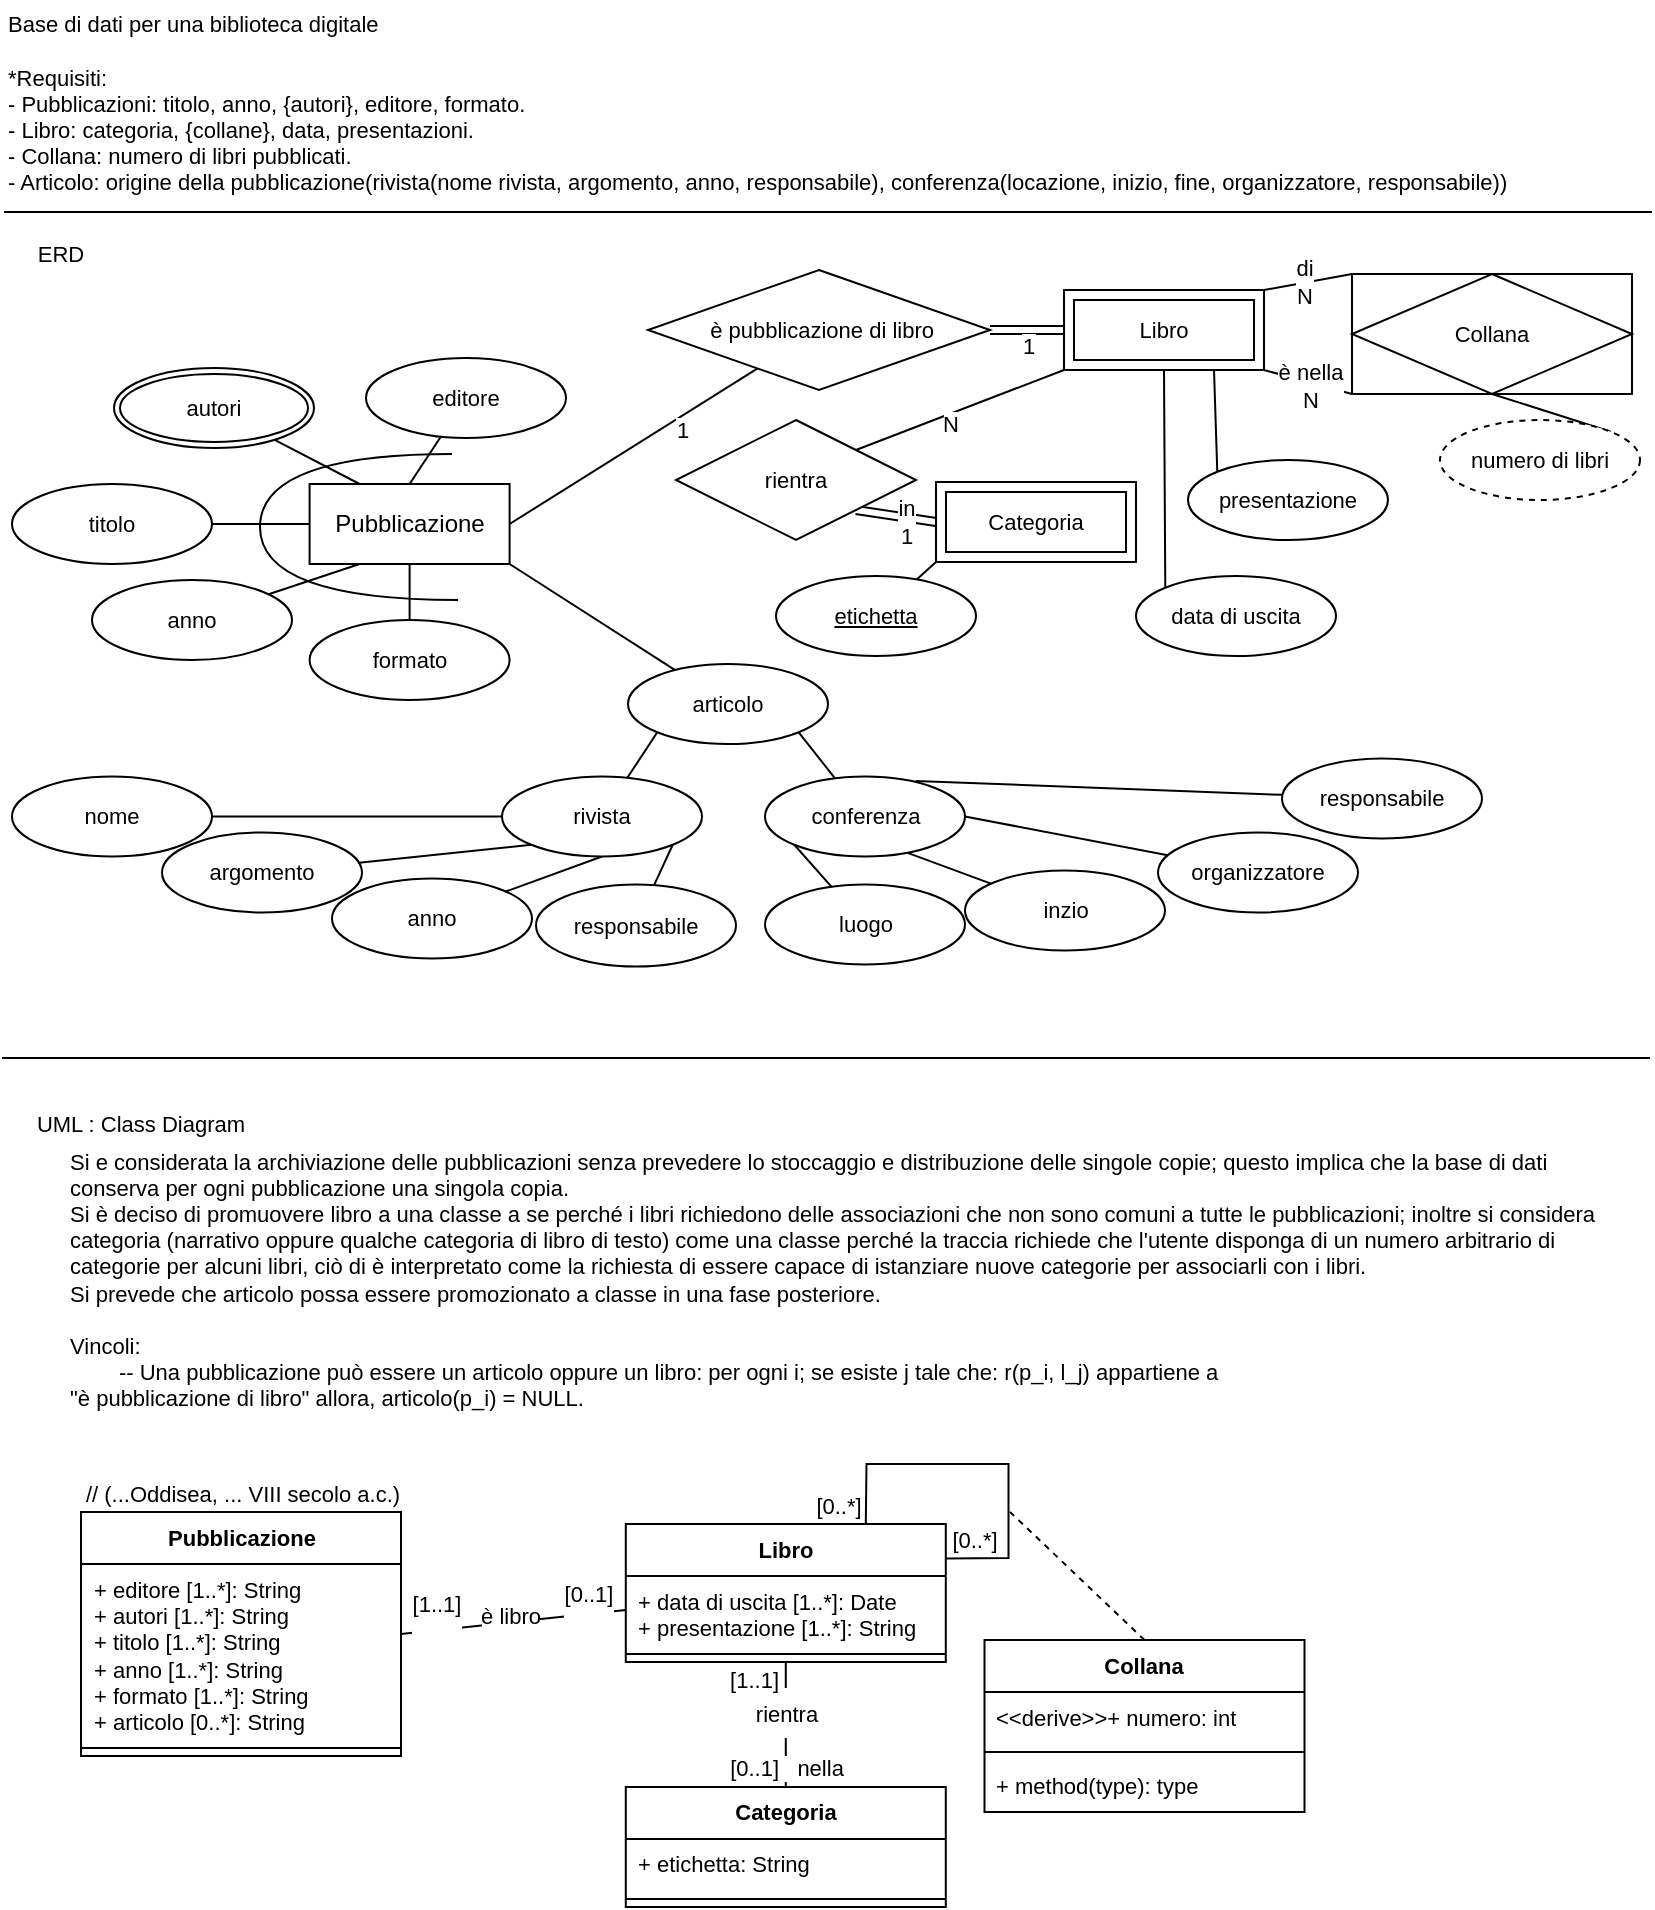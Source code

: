 <mxfile version="26.1.1">
  <diagram id="0_om-gisNnfKR0fqj2OI" name="Pagina-1">
    <mxGraphModel dx="867" dy="467" grid="0" gridSize="10" guides="1" tooltips="1" connect="1" arrows="1" fold="1" page="1" pageScale="1" pageWidth="827" pageHeight="1169" math="0" shadow="0" adaptiveColors="none">
      <root>
        <mxCell id="0" />
        <mxCell id="1" parent="0" />
        <mxCell id="30" value="Base di dati per una biblioteca digitale&lt;div&gt;&lt;br&gt;&lt;div&gt;*Requisiti:&amp;nbsp;&lt;br&gt;&lt;/div&gt;&lt;div&gt;&lt;span style=&quot;background-color: transparent;&quot;&gt;- Pubblicazioni: titolo, anno, {autori}, editore, formato.&amp;nbsp;&lt;/span&gt;&lt;/div&gt;&lt;div&gt;&lt;span style=&quot;background-color: transparent;&quot;&gt;- Libro: categoria, {collane}, data, presentazioni.&amp;nbsp;&lt;/span&gt;&lt;/div&gt;&lt;div&gt;&lt;span style=&quot;background-color: transparent;&quot;&gt;- Collana: numero di libri&amp;nbsp;pubblicati.&amp;nbsp;&lt;/span&gt;&lt;/div&gt;&lt;div&gt;&lt;span style=&quot;background-color: transparent;&quot;&gt;- Articolo: origine della pubblicazione(rivista(nome rivista, argomento, anno, responsabile), conferenza(locazione, inizio, fine, organizzatore,&amp;nbsp;responsabile))&lt;/span&gt;&lt;/div&gt;&lt;/div&gt;" style="text;html=1;align=left;verticalAlign=middle;resizable=0;points=[];autosize=1;strokeColor=none;fillColor=none;fontSize=11;movable=0;rotatable=0;deletable=0;editable=0;locked=1;connectable=0;" parent="1" vertex="1">
          <mxGeometry x="2" width="768" height="104" as="geometry" />
        </mxCell>
        <mxCell id="cX5MgIzMOypUISsRGMuU-43" style="rounded=0;orthogonalLoop=1;jettySize=auto;html=1;exitX=0.25;exitY=1;exitDx=0;exitDy=0;strokeColor=default;align=center;verticalAlign=middle;fontFamily=Helvetica;fontSize=11;fontColor=default;labelBackgroundColor=default;startFill=0;endArrow=none;movable=1;resizable=1;rotatable=1;deletable=1;editable=1;locked=0;connectable=1;" edge="1" parent="1" source="cX5MgIzMOypUISsRGMuU-30" target="cX5MgIzMOypUISsRGMuU-44">
          <mxGeometry relative="1" as="geometry">
            <mxPoint x="191.8" y="321.4" as="targetPoint" />
          </mxGeometry>
        </mxCell>
        <mxCell id="cX5MgIzMOypUISsRGMuU-45" style="rounded=0;orthogonalLoop=1;jettySize=auto;html=1;exitX=0.25;exitY=0;exitDx=0;exitDy=0;strokeColor=default;align=center;verticalAlign=middle;fontFamily=Helvetica;fontSize=11;fontColor=default;labelBackgroundColor=default;startFill=0;endArrow=none;movable=1;resizable=1;rotatable=1;deletable=1;editable=1;locked=0;connectable=1;" edge="1" parent="1" source="cX5MgIzMOypUISsRGMuU-30" target="cX5MgIzMOypUISsRGMuU-46">
          <mxGeometry relative="1" as="geometry">
            <mxPoint x="191.8" y="210.2" as="targetPoint" />
          </mxGeometry>
        </mxCell>
        <mxCell id="cX5MgIzMOypUISsRGMuU-49" style="edgeStyle=none;rounded=0;orthogonalLoop=1;jettySize=auto;html=1;exitX=0;exitY=0.5;exitDx=0;exitDy=0;entryX=1;entryY=0.5;entryDx=0;entryDy=0;strokeColor=default;align=center;verticalAlign=middle;fontFamily=Helvetica;fontSize=11;fontColor=default;labelBackgroundColor=default;startFill=0;endArrow=none;movable=1;resizable=1;rotatable=1;deletable=1;editable=1;locked=0;connectable=1;" edge="1" parent="1" source="cX5MgIzMOypUISsRGMuU-30" target="cX5MgIzMOypUISsRGMuU-42">
          <mxGeometry relative="1" as="geometry" />
        </mxCell>
        <mxCell id="cX5MgIzMOypUISsRGMuU-50" style="rounded=0;orthogonalLoop=1;jettySize=auto;html=1;exitX=0.5;exitY=0;exitDx=0;exitDy=0;strokeColor=default;align=center;verticalAlign=middle;fontFamily=Helvetica;fontSize=11;fontColor=default;labelBackgroundColor=default;startFill=0;endArrow=none;movable=1;resizable=1;rotatable=1;deletable=1;editable=1;locked=0;connectable=1;" edge="1" parent="1" source="cX5MgIzMOypUISsRGMuU-30" target="cX5MgIzMOypUISsRGMuU-51">
          <mxGeometry relative="1" as="geometry">
            <mxPoint x="210.4" y="224.2" as="targetPoint" />
          </mxGeometry>
        </mxCell>
        <mxCell id="cX5MgIzMOypUISsRGMuU-52" style="edgeStyle=none;rounded=0;orthogonalLoop=1;jettySize=auto;html=1;exitX=0.5;exitY=1;exitDx=0;exitDy=0;strokeColor=default;align=center;verticalAlign=middle;fontFamily=Helvetica;fontSize=11;fontColor=default;labelBackgroundColor=default;startFill=0;endArrow=none;movable=1;resizable=1;rotatable=1;deletable=1;editable=1;locked=0;connectable=1;" edge="1" parent="1" source="cX5MgIzMOypUISsRGMuU-30" target="cX5MgIzMOypUISsRGMuU-53">
          <mxGeometry relative="1" as="geometry">
            <mxPoint x="205" y="307.4" as="targetPoint" />
          </mxGeometry>
        </mxCell>
        <mxCell id="cX5MgIzMOypUISsRGMuU-55" style="edgeStyle=none;shape=connector;rounded=0;orthogonalLoop=1;jettySize=auto;html=1;exitX=1;exitY=0.5;exitDx=0;exitDy=0;strokeColor=default;align=center;verticalAlign=middle;fontFamily=Helvetica;fontSize=11;fontColor=default;labelBackgroundColor=default;startFill=0;endArrow=none;movable=1;resizable=1;rotatable=1;deletable=1;editable=1;locked=0;connectable=1;" edge="1" parent="1" source="cX5MgIzMOypUISsRGMuU-30" target="cX5MgIzMOypUISsRGMuU-56">
          <mxGeometry relative="1" as="geometry">
            <mxPoint x="307.6" y="237.25" as="targetPoint" />
          </mxGeometry>
        </mxCell>
        <mxCell id="cX5MgIzMOypUISsRGMuU-64" value="1" style="edgeLabel;html=1;align=center;verticalAlign=middle;resizable=1;points=[];fontFamily=Helvetica;fontSize=11;fontColor=default;labelBackgroundColor=default;movable=1;rotatable=1;deletable=1;editable=1;locked=0;connectable=1;" vertex="1" connectable="0" parent="cX5MgIzMOypUISsRGMuU-55">
          <mxGeometry x="0.395" y="1" relative="1" as="geometry">
            <mxPoint y="8" as="offset" />
          </mxGeometry>
        </mxCell>
        <mxCell id="cX5MgIzMOypUISsRGMuU-62" style="edgeStyle=none;shape=connector;rounded=0;orthogonalLoop=1;jettySize=auto;html=1;strokeColor=default;align=center;verticalAlign=middle;fontFamily=Helvetica;fontSize=11;fontColor=default;labelBackgroundColor=default;startFill=0;endArrow=none;exitX=1;exitY=1;exitDx=0;exitDy=0;movable=1;resizable=1;rotatable=1;deletable=1;editable=1;locked=0;connectable=1;" edge="1" parent="1" source="cX5MgIzMOypUISsRGMuU-30" target="cX5MgIzMOypUISsRGMuU-63">
          <mxGeometry relative="1" as="geometry">
            <mxPoint x="327.2" y="340.85" as="targetPoint" />
            <mxPoint x="275" y="269.25" as="sourcePoint" />
          </mxGeometry>
        </mxCell>
        <mxCell id="cX5MgIzMOypUISsRGMuU-30" value="Pubblicazione" style="whiteSpace=wrap;html=1;align=center;movable=1;resizable=1;rotatable=1;deletable=1;editable=1;locked=0;connectable=1;" vertex="1" parent="1">
          <mxGeometry x="154.8" y="242" width="100" height="40" as="geometry" />
        </mxCell>
        <mxCell id="cX5MgIzMOypUISsRGMuU-42" value="titolo" style="ellipse;whiteSpace=wrap;html=1;align=center;fontFamily=Helvetica;fontSize=11;fontColor=default;labelBackgroundColor=default;movable=1;resizable=1;rotatable=1;deletable=1;editable=1;locked=0;connectable=1;" vertex="1" parent="1">
          <mxGeometry x="6.0" y="242" width="100" height="40" as="geometry" />
        </mxCell>
        <mxCell id="cX5MgIzMOypUISsRGMuU-44" value="anno" style="ellipse;whiteSpace=wrap;html=1;align=center;fontFamily=Helvetica;fontSize=11;fontColor=default;labelBackgroundColor=default;movable=1;resizable=1;rotatable=1;deletable=1;editable=1;locked=0;connectable=1;" vertex="1" parent="1">
          <mxGeometry x="46.0" y="290.0" width="100" height="40" as="geometry" />
        </mxCell>
        <mxCell id="cX5MgIzMOypUISsRGMuU-46" value="autori" style="ellipse;shape=doubleEllipse;margin=3;whiteSpace=wrap;html=1;align=center;fontFamily=Helvetica;fontSize=11;fontColor=default;labelBackgroundColor=default;movable=1;resizable=1;rotatable=1;deletable=1;editable=1;locked=0;connectable=1;" vertex="1" parent="1">
          <mxGeometry x="57.0" y="184.0" width="100" height="40" as="geometry" />
        </mxCell>
        <mxCell id="cX5MgIzMOypUISsRGMuU-51" value="editore" style="ellipse;whiteSpace=wrap;html=1;align=center;fontFamily=Helvetica;fontSize=11;fontColor=default;labelBackgroundColor=default;movable=1;resizable=1;rotatable=1;deletable=1;editable=1;locked=0;connectable=1;" vertex="1" parent="1">
          <mxGeometry x="183.0" y="179.0" width="100" height="40" as="geometry" />
        </mxCell>
        <mxCell id="cX5MgIzMOypUISsRGMuU-53" value="formato" style="ellipse;whiteSpace=wrap;html=1;align=center;fontFamily=Helvetica;fontSize=11;fontColor=default;labelBackgroundColor=default;movable=1;resizable=1;rotatable=1;deletable=1;editable=1;locked=0;connectable=1;" vertex="1" parent="1">
          <mxGeometry x="154.8" y="310.0" width="100" height="40" as="geometry" />
        </mxCell>
        <mxCell id="cX5MgIzMOypUISsRGMuU-61" style="edgeStyle=none;shape=connector;rounded=0;orthogonalLoop=1;jettySize=auto;html=1;exitX=1;exitY=0.5;exitDx=0;exitDy=0;entryX=0;entryY=0.5;entryDx=0;entryDy=0;strokeColor=default;align=center;verticalAlign=middle;fontFamily=Helvetica;fontSize=11;fontColor=default;labelBackgroundColor=default;startFill=0;endArrow=none;" edge="1" parent="1" source="cX5MgIzMOypUISsRGMuU-56">
          <mxGeometry relative="1" as="geometry">
            <mxPoint x="480" y="164" as="targetPoint" />
          </mxGeometry>
        </mxCell>
        <mxCell id="cX5MgIzMOypUISsRGMuU-80" style="edgeStyle=none;shape=link;rounded=0;orthogonalLoop=1;jettySize=auto;html=1;exitX=1;exitY=0.5;exitDx=0;exitDy=0;entryX=0;entryY=0.5;entryDx=0;entryDy=0;strokeColor=default;align=center;verticalAlign=middle;fontFamily=Helvetica;fontSize=11;fontColor=default;labelBackgroundColor=default;startFill=0;endArrow=none;" edge="1" parent="1" source="cX5MgIzMOypUISsRGMuU-56" target="cX5MgIzMOypUISsRGMuU-68">
          <mxGeometry relative="1" as="geometry" />
        </mxCell>
        <mxCell id="cX5MgIzMOypUISsRGMuU-81" value="1" style="edgeLabel;html=1;align=center;verticalAlign=middle;resizable=0;points=[];fontFamily=Helvetica;fontSize=11;fontColor=default;labelBackgroundColor=default;" vertex="1" connectable="0" parent="cX5MgIzMOypUISsRGMuU-80">
          <mxGeometry x="-0.252" y="-1" relative="1" as="geometry">
            <mxPoint x="5" y="7" as="offset" />
          </mxGeometry>
        </mxCell>
        <mxCell id="cX5MgIzMOypUISsRGMuU-56" value="&amp;nbsp;è pubblicazione di libro" style="shape=rhombus;perimeter=rhombusPerimeter;whiteSpace=wrap;html=1;align=center;fontFamily=Helvetica;fontSize=11;fontColor=default;labelBackgroundColor=default;" vertex="1" parent="1">
          <mxGeometry x="324" y="135" width="171" height="60" as="geometry" />
        </mxCell>
        <mxCell id="cX5MgIzMOypUISsRGMuU-78" style="edgeStyle=none;shape=connector;rounded=0;orthogonalLoop=1;jettySize=auto;html=1;exitX=0;exitY=1;exitDx=0;exitDy=0;strokeColor=default;align=center;verticalAlign=middle;fontFamily=Helvetica;fontSize=11;fontColor=default;labelBackgroundColor=default;startFill=0;endArrow=none;" edge="1" parent="1" source="cX5MgIzMOypUISsRGMuU-63" target="cX5MgIzMOypUISsRGMuU-79">
          <mxGeometry relative="1" as="geometry">
            <mxPoint x="337.6" y="376.85" as="targetPoint" />
          </mxGeometry>
        </mxCell>
        <mxCell id="cX5MgIzMOypUISsRGMuU-84" style="edgeStyle=none;shape=connector;rounded=0;orthogonalLoop=1;jettySize=auto;html=1;exitX=1;exitY=1;exitDx=0;exitDy=0;strokeColor=default;align=center;verticalAlign=middle;fontFamily=Helvetica;fontSize=11;fontColor=default;labelBackgroundColor=default;startFill=0;endArrow=none;" edge="1" parent="1" source="cX5MgIzMOypUISsRGMuU-63" target="cX5MgIzMOypUISsRGMuU-85">
          <mxGeometry relative="1" as="geometry">
            <mxPoint x="472" y="372.85" as="targetPoint" />
          </mxGeometry>
        </mxCell>
        <mxCell id="cX5MgIzMOypUISsRGMuU-63" value="articolo" style="ellipse;whiteSpace=wrap;html=1;align=center;fontFamily=Helvetica;fontSize=11;fontColor=default;labelBackgroundColor=default;" vertex="1" parent="1">
          <mxGeometry x="314.0" y="332.0" width="100" height="40" as="geometry" />
        </mxCell>
        <mxCell id="cX5MgIzMOypUISsRGMuU-70" style="edgeStyle=none;shape=connector;rounded=0;orthogonalLoop=1;jettySize=auto;html=1;exitX=1;exitY=1;exitDx=0;exitDy=0;entryX=0;entryY=1;entryDx=0;entryDy=0;strokeColor=default;align=center;verticalAlign=middle;fontFamily=Helvetica;fontSize=11;fontColor=default;labelBackgroundColor=default;startFill=0;endArrow=none;" edge="1" parent="1" source="cX5MgIzMOypUISsRGMuU-68" target="cX5MgIzMOypUISsRGMuU-69">
          <mxGeometry relative="1" as="geometry" />
        </mxCell>
        <mxCell id="cX5MgIzMOypUISsRGMuU-72" value="è nella&lt;div&gt;N&lt;/div&gt;" style="edgeLabel;html=1;align=center;verticalAlign=middle;resizable=0;points=[];fontFamily=Helvetica;fontSize=11;fontColor=default;labelBackgroundColor=default;" vertex="1" connectable="0" parent="cX5MgIzMOypUISsRGMuU-70">
          <mxGeometry x="0.089" y="-2" relative="1" as="geometry">
            <mxPoint x="-1" y="-1" as="offset" />
          </mxGeometry>
        </mxCell>
        <mxCell id="cX5MgIzMOypUISsRGMuU-113" style="edgeStyle=none;shape=connector;rounded=0;orthogonalLoop=1;jettySize=auto;html=1;exitX=0;exitY=1;exitDx=0;exitDy=0;entryX=1;entryY=0;entryDx=0;entryDy=0;strokeColor=default;align=center;verticalAlign=middle;fontFamily=Helvetica;fontSize=11;fontColor=default;labelBackgroundColor=default;startFill=0;endArrow=none;" edge="1" parent="1" source="cX5MgIzMOypUISsRGMuU-68" target="cX5MgIzMOypUISsRGMuU-108">
          <mxGeometry relative="1" as="geometry" />
        </mxCell>
        <mxCell id="cX5MgIzMOypUISsRGMuU-117" value="N" style="edgeLabel;html=1;align=center;verticalAlign=middle;resizable=0;points=[];fontFamily=Helvetica;fontSize=11;fontColor=default;labelBackgroundColor=default;" vertex="1" connectable="0" parent="cX5MgIzMOypUISsRGMuU-113">
          <mxGeometry x="0.389" relative="1" as="geometry">
            <mxPoint x="15" y="-1" as="offset" />
          </mxGeometry>
        </mxCell>
        <mxCell id="cX5MgIzMOypUISsRGMuU-126" style="edgeStyle=none;shape=connector;rounded=0;orthogonalLoop=1;jettySize=auto;html=1;exitX=0.5;exitY=1;exitDx=0;exitDy=0;strokeColor=default;align=center;verticalAlign=middle;fontFamily=Helvetica;fontSize=11;fontColor=default;labelBackgroundColor=default;startFill=0;endArrow=none;entryX=0;entryY=0;entryDx=0;entryDy=0;" edge="1" parent="1" source="cX5MgIzMOypUISsRGMuU-68" target="cX5MgIzMOypUISsRGMuU-127">
          <mxGeometry relative="1" as="geometry">
            <mxPoint x="593.941" y="233.529" as="targetPoint" />
          </mxGeometry>
        </mxCell>
        <mxCell id="cX5MgIzMOypUISsRGMuU-128" style="edgeStyle=none;shape=connector;rounded=0;orthogonalLoop=1;jettySize=auto;html=1;exitX=0.75;exitY=1;exitDx=0;exitDy=0;strokeColor=default;align=center;verticalAlign=middle;fontFamily=Helvetica;fontSize=11;fontColor=default;labelBackgroundColor=default;startFill=0;endArrow=none;entryX=0;entryY=0;entryDx=0;entryDy=0;" edge="1" parent="1" source="cX5MgIzMOypUISsRGMuU-68" target="cX5MgIzMOypUISsRGMuU-129">
          <mxGeometry relative="1" as="geometry">
            <mxPoint x="606.647" y="239.177" as="targetPoint" />
          </mxGeometry>
        </mxCell>
        <mxCell id="cX5MgIzMOypUISsRGMuU-68" value="Libro" style="shape=ext;margin=3;double=1;whiteSpace=wrap;html=1;align=center;fontFamily=Helvetica;fontSize=11;fontColor=default;labelBackgroundColor=default;" vertex="1" parent="1">
          <mxGeometry x="532" y="145" width="100" height="40" as="geometry" />
        </mxCell>
        <mxCell id="cX5MgIzMOypUISsRGMuU-71" style="edgeStyle=none;shape=connector;rounded=0;orthogonalLoop=1;jettySize=auto;html=1;exitX=0;exitY=0;exitDx=0;exitDy=0;entryX=1;entryY=0;entryDx=0;entryDy=0;strokeColor=default;align=center;verticalAlign=middle;fontFamily=Helvetica;fontSize=11;fontColor=default;labelBackgroundColor=default;startFill=0;endArrow=none;" edge="1" parent="1" source="cX5MgIzMOypUISsRGMuU-69" target="cX5MgIzMOypUISsRGMuU-68">
          <mxGeometry relative="1" as="geometry" />
        </mxCell>
        <mxCell id="cX5MgIzMOypUISsRGMuU-74" value="di&lt;div&gt;N&lt;/div&gt;" style="edgeLabel;html=1;align=center;verticalAlign=middle;resizable=0;points=[];fontFamily=Helvetica;fontSize=11;fontColor=default;labelBackgroundColor=default;" vertex="1" connectable="0" parent="cX5MgIzMOypUISsRGMuU-71">
          <mxGeometry x="-0.311" y="-1" relative="1" as="geometry">
            <mxPoint x="-9" y="2" as="offset" />
          </mxGeometry>
        </mxCell>
        <mxCell id="cX5MgIzMOypUISsRGMuU-75" style="edgeStyle=none;shape=connector;rounded=0;orthogonalLoop=1;jettySize=auto;html=1;exitX=0.5;exitY=1;exitDx=0;exitDy=0;strokeColor=default;align=center;verticalAlign=middle;fontFamily=Helvetica;fontSize=11;fontColor=default;labelBackgroundColor=default;startFill=0;endArrow=none;entryX=1;entryY=0;entryDx=0;entryDy=0;" edge="1" parent="1" source="cX5MgIzMOypUISsRGMuU-69" target="cX5MgIzMOypUISsRGMuU-77">
          <mxGeometry relative="1" as="geometry">
            <mxPoint x="728.024" y="214.504" as="targetPoint" />
          </mxGeometry>
        </mxCell>
        <mxCell id="cX5MgIzMOypUISsRGMuU-69" value="Collana" style="shape=associativeEntity;whiteSpace=wrap;html=1;align=center;fontFamily=Helvetica;fontSize=11;fontColor=default;labelBackgroundColor=default;" vertex="1" parent="1">
          <mxGeometry x="676" y="137" width="140" height="60" as="geometry" />
        </mxCell>
        <mxCell id="cX5MgIzMOypUISsRGMuU-77" value="numero di libri" style="ellipse;whiteSpace=wrap;html=1;align=center;dashed=1;fontFamily=Helvetica;fontSize=11;fontColor=default;labelBackgroundColor=default;" vertex="1" parent="1">
          <mxGeometry x="720.0" y="210.0" width="100" height="40" as="geometry" />
        </mxCell>
        <mxCell id="cX5MgIzMOypUISsRGMuU-86" style="edgeStyle=none;shape=connector;rounded=0;orthogonalLoop=1;jettySize=auto;html=1;exitX=0;exitY=0.5;exitDx=0;exitDy=0;strokeColor=default;align=center;verticalAlign=middle;fontFamily=Helvetica;fontSize=11;fontColor=default;labelBackgroundColor=default;startFill=0;endArrow=none;" edge="1" parent="1" source="cX5MgIzMOypUISsRGMuU-79" target="cX5MgIzMOypUISsRGMuU-87">
          <mxGeometry relative="1" as="geometry">
            <mxPoint x="170.0" y="418.25" as="targetPoint" />
            <mxPoint x="233.6" y="402.05" as="sourcePoint" />
          </mxGeometry>
        </mxCell>
        <mxCell id="cX5MgIzMOypUISsRGMuU-88" style="edgeStyle=none;shape=connector;rounded=0;orthogonalLoop=1;jettySize=auto;html=1;exitX=0;exitY=1;exitDx=0;exitDy=0;strokeColor=default;align=center;verticalAlign=middle;fontFamily=Helvetica;fontSize=11;fontColor=default;labelBackgroundColor=default;startFill=0;endArrow=none;" edge="1" parent="1" source="cX5MgIzMOypUISsRGMuU-79" target="cX5MgIzMOypUISsRGMuU-89">
          <mxGeometry relative="1" as="geometry">
            <mxPoint x="264.4" y="426.25" as="targetPoint" />
            <mxPoint x="248.245" y="416.192" as="sourcePoint" />
          </mxGeometry>
        </mxCell>
        <mxCell id="cX5MgIzMOypUISsRGMuU-93" style="edgeStyle=none;shape=connector;rounded=0;orthogonalLoop=1;jettySize=auto;html=1;exitX=0.5;exitY=1;exitDx=0;exitDy=0;strokeColor=default;align=center;verticalAlign=middle;fontFamily=Helvetica;fontSize=11;fontColor=default;labelBackgroundColor=default;startFill=0;endArrow=none;" edge="1" parent="1" source="cX5MgIzMOypUISsRGMuU-79" target="cX5MgIzMOypUISsRGMuU-94">
          <mxGeometry relative="1" as="geometry">
            <mxPoint x="248.8" y="454.45" as="targetPoint" />
          </mxGeometry>
        </mxCell>
        <mxCell id="cX5MgIzMOypUISsRGMuU-95" style="edgeStyle=none;shape=connector;rounded=0;orthogonalLoop=1;jettySize=auto;html=1;exitX=1;exitY=1;exitDx=0;exitDy=0;strokeColor=default;align=center;verticalAlign=middle;fontFamily=Helvetica;fontSize=11;fontColor=default;labelBackgroundColor=default;startFill=0;endArrow=none;" edge="1" parent="1" source="cX5MgIzMOypUISsRGMuU-79" target="cX5MgIzMOypUISsRGMuU-96">
          <mxGeometry relative="1" as="geometry">
            <mxPoint x="336" y="455.25" as="targetPoint" />
          </mxGeometry>
        </mxCell>
        <mxCell id="cX5MgIzMOypUISsRGMuU-79" value="rivista" style="ellipse;whiteSpace=wrap;html=1;align=center;fontFamily=Helvetica;fontSize=11;fontColor=default;labelBackgroundColor=default;" vertex="1" parent="1">
          <mxGeometry x="251.0" y="388.25" width="100" height="40" as="geometry" />
        </mxCell>
        <mxCell id="cX5MgIzMOypUISsRGMuU-97" style="edgeStyle=none;shape=connector;rounded=0;orthogonalLoop=1;jettySize=auto;html=1;exitX=0;exitY=1;exitDx=0;exitDy=0;strokeColor=default;align=center;verticalAlign=middle;fontFamily=Helvetica;fontSize=11;fontColor=default;labelBackgroundColor=default;startFill=0;endArrow=none;" edge="1" parent="1" source="cX5MgIzMOypUISsRGMuU-85" target="cX5MgIzMOypUISsRGMuU-98">
          <mxGeometry relative="1" as="geometry">
            <mxPoint x="411.4" y="442.45" as="targetPoint" />
          </mxGeometry>
        </mxCell>
        <mxCell id="cX5MgIzMOypUISsRGMuU-99" style="edgeStyle=none;shape=connector;rounded=0;orthogonalLoop=1;jettySize=auto;html=1;exitX=0.713;exitY=0.955;exitDx=0;exitDy=0;strokeColor=default;align=center;verticalAlign=middle;fontFamily=Helvetica;fontSize=11;fontColor=default;labelBackgroundColor=default;startFill=0;endArrow=none;exitPerimeter=0;" edge="1" parent="1" source="cX5MgIzMOypUISsRGMuU-85" target="cX5MgIzMOypUISsRGMuU-100">
          <mxGeometry relative="1" as="geometry">
            <mxPoint x="525" y="435.25" as="targetPoint" />
          </mxGeometry>
        </mxCell>
        <mxCell id="cX5MgIzMOypUISsRGMuU-101" style="edgeStyle=none;shape=connector;rounded=0;orthogonalLoop=1;jettySize=auto;html=1;strokeColor=default;align=center;verticalAlign=middle;fontFamily=Helvetica;fontSize=11;fontColor=default;labelBackgroundColor=default;startFill=0;endArrow=none;exitX=1;exitY=0.5;exitDx=0;exitDy=0;" edge="1" parent="1" source="cX5MgIzMOypUISsRGMuU-85" target="cX5MgIzMOypUISsRGMuU-102">
          <mxGeometry relative="1" as="geometry">
            <mxPoint x="646.6" y="444.85" as="targetPoint" />
          </mxGeometry>
        </mxCell>
        <mxCell id="cX5MgIzMOypUISsRGMuU-103" style="edgeStyle=none;shape=connector;rounded=0;orthogonalLoop=1;jettySize=auto;html=1;exitX=0.753;exitY=0.055;exitDx=0;exitDy=0;strokeColor=default;align=center;verticalAlign=middle;fontFamily=Helvetica;fontSize=11;fontColor=default;labelBackgroundColor=default;startFill=0;endArrow=none;exitPerimeter=0;" edge="1" parent="1" source="cX5MgIzMOypUISsRGMuU-85" target="cX5MgIzMOypUISsRGMuU-104">
          <mxGeometry relative="1" as="geometry">
            <mxPoint x="761.8" y="446.45" as="targetPoint" />
          </mxGeometry>
        </mxCell>
        <mxCell id="cX5MgIzMOypUISsRGMuU-85" value="conferenza" style="ellipse;whiteSpace=wrap;html=1;align=center;fontFamily=Helvetica;fontSize=11;fontColor=default;labelBackgroundColor=default;" vertex="1" parent="1">
          <mxGeometry x="382.5" y="388.25" width="100" height="40" as="geometry" />
        </mxCell>
        <mxCell id="cX5MgIzMOypUISsRGMuU-87" value="nome" style="ellipse;whiteSpace=wrap;html=1;align=center;fontFamily=Helvetica;fontSize=11;fontColor=default;labelBackgroundColor=default;" vertex="1" parent="1">
          <mxGeometry x="6.0" y="388.25" width="100" height="40" as="geometry" />
        </mxCell>
        <mxCell id="cX5MgIzMOypUISsRGMuU-89" value="argomento" style="ellipse;whiteSpace=wrap;html=1;align=center;fontFamily=Helvetica;fontSize=11;fontColor=default;labelBackgroundColor=default;" vertex="1" parent="1">
          <mxGeometry x="81.0" y="416.25" width="100" height="40" as="geometry" />
        </mxCell>
        <mxCell id="cX5MgIzMOypUISsRGMuU-92" value="" style="endArrow=none;html=1;rounded=0;strokeColor=default;align=center;verticalAlign=middle;fontFamily=Helvetica;fontSize=11;fontColor=default;labelBackgroundColor=default;edgeStyle=orthogonalEdgeStyle;curved=1;movable=1;resizable=1;rotatable=1;deletable=1;editable=1;locked=0;connectable=1;" edge="1" parent="1">
          <mxGeometry relative="1" as="geometry">
            <mxPoint x="229" y="300" as="sourcePoint" />
            <mxPoint x="226" y="227" as="targetPoint" />
            <Array as="points">
              <mxPoint x="130" y="300" />
              <mxPoint x="130" y="227" />
            </Array>
          </mxGeometry>
        </mxCell>
        <mxCell id="cX5MgIzMOypUISsRGMuU-94" value="anno" style="ellipse;whiteSpace=wrap;html=1;align=center;fontFamily=Helvetica;fontSize=11;fontColor=default;labelBackgroundColor=default;" vertex="1" parent="1">
          <mxGeometry x="166.0" y="439.25" width="100" height="40" as="geometry" />
        </mxCell>
        <mxCell id="cX5MgIzMOypUISsRGMuU-96" value="responsabile" style="ellipse;whiteSpace=wrap;html=1;align=center;fontFamily=Helvetica;fontSize=11;fontColor=default;labelBackgroundColor=default;" vertex="1" parent="1">
          <mxGeometry x="268" y="442.25" width="100" height="41" as="geometry" />
        </mxCell>
        <mxCell id="cX5MgIzMOypUISsRGMuU-98" value="luogo" style="ellipse;whiteSpace=wrap;html=1;align=center;fontFamily=Helvetica;fontSize=11;fontColor=default;labelBackgroundColor=default;" vertex="1" parent="1">
          <mxGeometry x="382.5" y="442.25" width="100" height="40" as="geometry" />
        </mxCell>
        <mxCell id="cX5MgIzMOypUISsRGMuU-100" value="inzio" style="ellipse;whiteSpace=wrap;html=1;align=center;fontFamily=Helvetica;fontSize=11;fontColor=default;labelBackgroundColor=default;" vertex="1" parent="1">
          <mxGeometry x="482.5" y="435.25" width="100" height="40" as="geometry" />
        </mxCell>
        <mxCell id="cX5MgIzMOypUISsRGMuU-102" value="organizzatore" style="ellipse;whiteSpace=wrap;html=1;align=center;fontFamily=Helvetica;fontSize=11;fontColor=default;labelBackgroundColor=default;" vertex="1" parent="1">
          <mxGeometry x="579.0" y="416.25" width="100" height="40" as="geometry" />
        </mxCell>
        <mxCell id="cX5MgIzMOypUISsRGMuU-104" value="responsabile" style="ellipse;whiteSpace=wrap;html=1;align=center;fontFamily=Helvetica;fontSize=11;fontColor=default;labelBackgroundColor=default;" vertex="1" parent="1">
          <mxGeometry x="641.0" y="379.25" width="100" height="40" as="geometry" />
        </mxCell>
        <mxCell id="cX5MgIzMOypUISsRGMuU-123" style="edgeStyle=none;shape=connector;rounded=0;orthogonalLoop=1;jettySize=auto;html=1;exitX=0;exitY=1;exitDx=0;exitDy=0;strokeColor=default;align=center;verticalAlign=middle;fontFamily=Helvetica;fontSize=11;fontColor=default;labelBackgroundColor=default;startFill=0;endArrow=none;" edge="1" parent="1" source="cX5MgIzMOypUISsRGMuU-107" target="cX5MgIzMOypUISsRGMuU-124">
          <mxGeometry relative="1" as="geometry">
            <mxPoint x="460.294" y="297.529" as="targetPoint" />
          </mxGeometry>
        </mxCell>
        <mxCell id="cX5MgIzMOypUISsRGMuU-107" value="Categoria" style="shape=ext;margin=3;double=1;whiteSpace=wrap;html=1;align=center;fontFamily=Helvetica;fontSize=11;fontColor=default;labelBackgroundColor=default;" vertex="1" parent="1">
          <mxGeometry x="468" y="241" width="100" height="40" as="geometry" />
        </mxCell>
        <mxCell id="cX5MgIzMOypUISsRGMuU-114" style="edgeStyle=none;shape=link;rounded=0;orthogonalLoop=1;jettySize=auto;html=1;exitX=1;exitY=1;exitDx=0;exitDy=0;entryX=0;entryY=0.5;entryDx=0;entryDy=0;strokeColor=default;align=center;verticalAlign=middle;fontFamily=Helvetica;fontSize=11;fontColor=default;labelBackgroundColor=default;startFill=0;endArrow=none;" edge="1" parent="1" source="cX5MgIzMOypUISsRGMuU-108" target="cX5MgIzMOypUISsRGMuU-107">
          <mxGeometry relative="1" as="geometry" />
        </mxCell>
        <mxCell id="cX5MgIzMOypUISsRGMuU-118" value="in&lt;div&gt;1&lt;/div&gt;" style="edgeLabel;html=1;align=center;verticalAlign=middle;resizable=0;points=[];fontFamily=Helvetica;fontSize=11;fontColor=default;labelBackgroundColor=default;" vertex="1" connectable="0" parent="cX5MgIzMOypUISsRGMuU-114">
          <mxGeometry x="-0.145" y="-1" relative="1" as="geometry">
            <mxPoint x="8" y="2" as="offset" />
          </mxGeometry>
        </mxCell>
        <mxCell id="cX5MgIzMOypUISsRGMuU-108" value="rientra" style="shape=rhombus;perimeter=rhombusPerimeter;whiteSpace=wrap;html=1;align=center;fontFamily=Helvetica;fontSize=11;fontColor=default;labelBackgroundColor=default;" vertex="1" parent="1">
          <mxGeometry x="338" y="210" width="120" height="60" as="geometry" />
        </mxCell>
        <mxCell id="cX5MgIzMOypUISsRGMuU-111" value="" style="line;strokeWidth=1;rotatable=0;dashed=0;labelPosition=right;align=left;verticalAlign=middle;spacingTop=0;spacingLeft=6;points=[];portConstraint=eastwest;fontFamily=Helvetica;fontSize=11;fontColor=default;labelBackgroundColor=default;" vertex="1" parent="1">
          <mxGeometry x="2" y="101" width="824" height="10" as="geometry" />
        </mxCell>
        <mxCell id="cX5MgIzMOypUISsRGMuU-112" value="ERD" style="text;html=1;align=center;verticalAlign=middle;resizable=0;points=[];autosize=1;strokeColor=none;fillColor=none;fontFamily=Helvetica;fontSize=11;fontColor=default;labelBackgroundColor=default;" vertex="1" parent="1">
          <mxGeometry x="9" y="114" width="41" height="25" as="geometry" />
        </mxCell>
        <mxCell id="cX5MgIzMOypUISsRGMuU-124" value="etichetta" style="ellipse;whiteSpace=wrap;html=1;align=center;fontStyle=4;fontFamily=Helvetica;fontSize=11;fontColor=default;labelBackgroundColor=default;" vertex="1" parent="1">
          <mxGeometry x="388.004" y="287.999" width="100" height="40" as="geometry" />
        </mxCell>
        <mxCell id="cX5MgIzMOypUISsRGMuU-127" value="data di uscita" style="ellipse;whiteSpace=wrap;html=1;align=center;fontFamily=Helvetica;fontSize=11;fontColor=default;labelBackgroundColor=default;" vertex="1" parent="1">
          <mxGeometry x="568.001" y="287.999" width="100" height="40" as="geometry" />
        </mxCell>
        <mxCell id="cX5MgIzMOypUISsRGMuU-129" value="presentazione" style="ellipse;whiteSpace=wrap;html=1;align=center;fontFamily=Helvetica;fontSize=11;fontColor=default;labelBackgroundColor=default;" vertex="1" parent="1">
          <mxGeometry x="593.997" y="229.997" width="100" height="40" as="geometry" />
        </mxCell>
        <mxCell id="cX5MgIzMOypUISsRGMuU-130" value="" style="line;strokeWidth=1;rotatable=0;dashed=0;labelPosition=right;align=left;verticalAlign=middle;spacingTop=0;spacingLeft=6;points=[];portConstraint=eastwest;fontFamily=Helvetica;fontSize=11;fontColor=default;labelBackgroundColor=default;movable=0;resizable=0;deletable=0;editable=0;locked=1;connectable=0;" vertex="1" parent="1">
          <mxGeometry x="1" y="524" width="824" height="10" as="geometry" />
        </mxCell>
        <mxCell id="cX5MgIzMOypUISsRGMuU-131" value="UML : Class Diagram" style="text;html=1;align=center;verticalAlign=middle;resizable=0;points=[];autosize=1;strokeColor=none;fillColor=none;fontFamily=Helvetica;fontSize=11;fontColor=default;labelBackgroundColor=default;movable=0;rotatable=0;deletable=0;editable=0;locked=1;connectable=0;" vertex="1" parent="1">
          <mxGeometry x="9" y="549" width="122" height="25" as="geometry" />
        </mxCell>
        <mxCell id="cX5MgIzMOypUISsRGMuU-132" value="Si e considerata la archiviazione delle pubblicazioni senza prevedere lo stoccaggio e distribuzione delle singole copie; questo implica che la base di dati&amp;nbsp;&lt;div&gt;conserva per ogni pubblicazione una singola copia.&lt;div&gt;Si è deciso di promuovere libro a una classe a se perché i libri richiedono delle associazioni che non sono comuni a tutte le pubblicazioni; inoltre si considera&amp;nbsp;&lt;/div&gt;&lt;div&gt;categoria (narrativo oppure qualche categoria di libro di testo) come una classe perché la traccia richiede che l&#39;utente disponga di un numero arbitrario di&amp;nbsp;&lt;/div&gt;&lt;div&gt;categorie per alcuni libri, ciò di è interpretato come la&amp;nbsp;&lt;span style=&quot;background-color: light-dark(#ffffff, var(--ge-dark-color, #121212)); color: light-dark(rgb(0, 0, 0), rgb(255, 255, 255));&quot;&gt;richiesta di essere capace di istanziare nuove categorie per associarli con i libri.&lt;/span&gt;&lt;/div&gt;&lt;div&gt;Si prevede che articolo&lt;span style=&quot;background-color: light-dark(#ffffff, var(--ge-dark-color, #121212)); color: light-dark(rgb(0, 0, 0), rgb(255, 255, 255));&quot;&gt;&amp;nbsp;possa essere promozionato a classe in una fase posteriore.&lt;/span&gt;&lt;/div&gt;&lt;div&gt;&lt;br&gt;&lt;/div&gt;&lt;div&gt;Vincoli:&lt;br&gt;&lt;/div&gt;&lt;div&gt;&lt;span style=&quot;white-space: pre;&quot;&gt;&#x9;&lt;/span&gt;--&amp;nbsp;Una pubblicazione può essere un articolo oppure un libro: per ogni i; se esiste j tale che: r(p_i, l_j) appartiene a&lt;/div&gt;&lt;div&gt;&quot;è pubblicazione di libro&quot; allora, articolo(p_i) = NULL.&lt;/div&gt;&lt;div&gt;&lt;br&gt;&lt;/div&gt;&lt;div&gt;&lt;br&gt;&lt;/div&gt;&lt;div&gt;&lt;br&gt;&lt;/div&gt;&lt;div&gt;&lt;br&gt;&lt;/div&gt;&lt;div&gt;&lt;br&gt;&lt;/div&gt;&lt;/div&gt;" style="text;html=1;align=left;verticalAlign=middle;resizable=0;points=[];autosize=1;strokeColor=none;fillColor=none;fontFamily=Helvetica;fontSize=11;fontColor=default;labelBackgroundColor=default;movable=0;rotatable=0;deletable=0;editable=0;locked=1;connectable=0;" vertex="1" parent="1">
          <mxGeometry x="33" y="568" width="784" height="210" as="geometry" />
        </mxCell>
        <mxCell id="cX5MgIzMOypUISsRGMuU-139" style="edgeStyle=none;shape=connector;rounded=0;orthogonalLoop=1;jettySize=auto;html=1;exitX=1;exitY=0.5;exitDx=0;exitDy=0;strokeColor=default;align=center;verticalAlign=middle;fontFamily=Helvetica;fontSize=11;fontColor=default;labelBackgroundColor=default;startFill=0;endArrow=none;" edge="1" parent="1" source="cX5MgIzMOypUISsRGMuU-134" target="cX5MgIzMOypUISsRGMuU-140">
          <mxGeometry relative="1" as="geometry">
            <mxPoint x="286.441" y="769.529" as="targetPoint" />
          </mxGeometry>
        </mxCell>
        <mxCell id="cX5MgIzMOypUISsRGMuU-150" value="[1..1]&lt;div&gt;&lt;br&gt;&lt;/div&gt;" style="edgeLabel;html=1;align=center;verticalAlign=middle;resizable=0;points=[];fontFamily=Helvetica;fontSize=11;fontColor=default;labelBackgroundColor=default;" vertex="1" connectable="0" parent="cX5MgIzMOypUISsRGMuU-139">
          <mxGeometry x="-0.185" y="-1" relative="1" as="geometry">
            <mxPoint x="-29" y="-4" as="offset" />
          </mxGeometry>
        </mxCell>
        <mxCell id="cX5MgIzMOypUISsRGMuU-151" value="[0..1]&lt;div&gt;&lt;br&gt;&lt;/div&gt;" style="edgeLabel;html=1;align=center;verticalAlign=middle;resizable=0;points=[];fontFamily=Helvetica;fontSize=11;fontColor=default;labelBackgroundColor=default;" vertex="1" connectable="0" parent="cX5MgIzMOypUISsRGMuU-139">
          <mxGeometry x="-0.185" y="-1" relative="1" as="geometry">
            <mxPoint x="47" y="-9" as="offset" />
          </mxGeometry>
        </mxCell>
        <mxCell id="cX5MgIzMOypUISsRGMuU-134" value="Pubblicazione" style="swimlane;fontStyle=1;align=center;verticalAlign=top;childLayout=stackLayout;horizontal=1;startSize=26;horizontalStack=0;resizeParent=1;resizeParentMax=0;resizeLast=0;collapsible=1;marginBottom=0;whiteSpace=wrap;html=1;fontFamily=Helvetica;fontSize=11;fontColor=default;labelBackgroundColor=default;" vertex="1" parent="1">
          <mxGeometry x="40.5" y="756" width="160" height="122" as="geometry">
            <mxRectangle x="36.25" y="840" width="90" height="26" as="alternateBounds" />
          </mxGeometry>
        </mxCell>
        <mxCell id="cX5MgIzMOypUISsRGMuU-135" value="+ editore [1..*]: String&lt;div&gt;+ autori [1..*]: String&lt;/div&gt;&lt;div&gt;+ titolo [1..*]: String&lt;/div&gt;&lt;div&gt;+ anno [1..*]: String&lt;/div&gt;&lt;div&gt;+ formato [1..*]: String&lt;/div&gt;&lt;div&gt;+ articolo [0..*]: String&lt;/div&gt;" style="text;strokeColor=none;fillColor=none;align=left;verticalAlign=top;spacingLeft=4;spacingRight=4;overflow=hidden;rotatable=0;points=[[0,0.5],[1,0.5]];portConstraint=eastwest;whiteSpace=wrap;html=1;fontFamily=Helvetica;fontSize=11;fontColor=default;labelBackgroundColor=default;" vertex="1" parent="cX5MgIzMOypUISsRGMuU-134">
          <mxGeometry y="26" width="160" height="88" as="geometry" />
        </mxCell>
        <mxCell id="cX5MgIzMOypUISsRGMuU-136" value="" style="line;strokeWidth=1;fillColor=none;align=left;verticalAlign=middle;spacingTop=-1;spacingLeft=3;spacingRight=3;rotatable=0;labelPosition=right;points=[];portConstraint=eastwest;strokeColor=inherit;fontFamily=Helvetica;fontSize=11;fontColor=default;labelBackgroundColor=default;" vertex="1" parent="cX5MgIzMOypUISsRGMuU-134">
          <mxGeometry y="114" width="160" height="8" as="geometry" />
        </mxCell>
        <mxCell id="cX5MgIzMOypUISsRGMuU-138" value="// (...Oddisea, ... VIII secolo a.c.)" style="text;html=1;align=center;verticalAlign=middle;resizable=0;points=[];autosize=1;strokeColor=none;fillColor=none;fontFamily=Helvetica;fontSize=11;fontColor=default;labelBackgroundColor=default;" vertex="1" parent="1">
          <mxGeometry x="33" y="734" width="175" height="25" as="geometry" />
        </mxCell>
        <mxCell id="cX5MgIzMOypUISsRGMuU-148" style="edgeStyle=none;shape=connector;rounded=0;orthogonalLoop=1;jettySize=auto;html=1;exitX=0.5;exitY=1;exitDx=0;exitDy=0;entryX=0.5;entryY=0;entryDx=0;entryDy=0;strokeColor=default;align=center;verticalAlign=middle;fontFamily=Helvetica;fontSize=11;fontColor=default;labelBackgroundColor=default;startFill=0;endArrow=none;" edge="1" parent="1" source="cX5MgIzMOypUISsRGMuU-155" target="cX5MgIzMOypUISsRGMuU-144">
          <mxGeometry relative="1" as="geometry" />
        </mxCell>
        <mxCell id="cX5MgIzMOypUISsRGMuU-153" value="[0..1]&amp;nbsp; &amp;nbsp;nella" style="edgeLabel;html=1;align=center;verticalAlign=middle;resizable=0;points=[];fontFamily=Helvetica;fontSize=11;fontColor=default;labelBackgroundColor=default;" vertex="1" connectable="0" parent="cX5MgIzMOypUISsRGMuU-148">
          <mxGeometry x="0.354" y="-2" relative="1" as="geometry">
            <mxPoint x="2" y="-2" as="offset" />
          </mxGeometry>
        </mxCell>
        <mxCell id="cX5MgIzMOypUISsRGMuU-140" value="Libro" style="swimlane;fontStyle=1;align=center;verticalAlign=top;childLayout=stackLayout;horizontal=1;startSize=26;horizontalStack=0;resizeParent=1;resizeParentMax=0;resizeLast=0;collapsible=1;marginBottom=0;whiteSpace=wrap;html=1;fontFamily=Helvetica;fontSize=11;fontColor=default;labelBackgroundColor=default;" vertex="1" parent="1">
          <mxGeometry x="312.901" y="761.999" width="160" height="69" as="geometry">
            <mxRectangle x="312.901" y="761.999" width="59" height="26" as="alternateBounds" />
          </mxGeometry>
        </mxCell>
        <mxCell id="cX5MgIzMOypUISsRGMuU-141" value="+ data di uscita [1..*]: Date&lt;div&gt;+ presentazione [1..*]: String&lt;/div&gt;" style="text;strokeColor=none;fillColor=none;align=left;verticalAlign=top;spacingLeft=4;spacingRight=4;overflow=hidden;rotatable=0;points=[[0,0.5],[1,0.5]];portConstraint=eastwest;whiteSpace=wrap;html=1;fontFamily=Helvetica;fontSize=11;fontColor=default;labelBackgroundColor=default;" vertex="1" parent="cX5MgIzMOypUISsRGMuU-140">
          <mxGeometry y="26" width="160" height="35" as="geometry" />
        </mxCell>
        <mxCell id="cX5MgIzMOypUISsRGMuU-142" value="" style="line;strokeWidth=1;fillColor=none;align=left;verticalAlign=middle;spacingTop=-1;spacingLeft=3;spacingRight=3;rotatable=0;labelPosition=right;points=[];portConstraint=eastwest;strokeColor=inherit;fontFamily=Helvetica;fontSize=11;fontColor=default;labelBackgroundColor=default;" vertex="1" parent="cX5MgIzMOypUISsRGMuU-140">
          <mxGeometry y="61" width="160" height="8" as="geometry" />
        </mxCell>
        <mxCell id="cX5MgIzMOypUISsRGMuU-144" value="Categoria" style="swimlane;fontStyle=1;align=center;verticalAlign=top;childLayout=stackLayout;horizontal=1;startSize=26;horizontalStack=0;resizeParent=1;resizeParentMax=0;resizeLast=0;collapsible=1;marginBottom=0;whiteSpace=wrap;html=1;fontFamily=Helvetica;fontSize=11;fontColor=default;labelBackgroundColor=default;" vertex="1" parent="1">
          <mxGeometry x="312.9" y="893.48" width="160" height="60" as="geometry">
            <mxRectangle x="312.9" y="893.48" width="83" height="26" as="alternateBounds" />
          </mxGeometry>
        </mxCell>
        <mxCell id="cX5MgIzMOypUISsRGMuU-145" value="+ etichetta: String" style="text;strokeColor=none;fillColor=none;align=left;verticalAlign=top;spacingLeft=4;spacingRight=4;overflow=hidden;rotatable=0;points=[[0,0.5],[1,0.5]];portConstraint=eastwest;whiteSpace=wrap;html=1;fontFamily=Helvetica;fontSize=11;fontColor=default;labelBackgroundColor=default;" vertex="1" parent="cX5MgIzMOypUISsRGMuU-144">
          <mxGeometry y="26" width="160" height="26" as="geometry" />
        </mxCell>
        <mxCell id="cX5MgIzMOypUISsRGMuU-146" value="" style="line;strokeWidth=1;fillColor=none;align=left;verticalAlign=middle;spacingTop=-1;spacingLeft=3;spacingRight=3;rotatable=0;labelPosition=right;points=[];portConstraint=eastwest;strokeColor=inherit;fontFamily=Helvetica;fontSize=11;fontColor=default;labelBackgroundColor=default;" vertex="1" parent="cX5MgIzMOypUISsRGMuU-144">
          <mxGeometry y="52" width="160" height="8" as="geometry" />
        </mxCell>
        <mxCell id="cX5MgIzMOypUISsRGMuU-154" value="[1..1]&amp;nbsp; &amp;nbsp; &amp;nbsp; &amp;nbsp;&amp;nbsp;" style="text;html=1;align=center;verticalAlign=middle;resizable=0;points=[];autosize=1;strokeColor=none;fillColor=none;fontFamily=Helvetica;fontSize=11;fontColor=default;labelBackgroundColor=default;" vertex="1" parent="1">
          <mxGeometry x="355.75" y="827" width="67" height="25" as="geometry" />
        </mxCell>
        <mxCell id="cX5MgIzMOypUISsRGMuU-156" value="" style="edgeStyle=none;shape=connector;rounded=0;orthogonalLoop=1;jettySize=auto;html=1;exitX=0.5;exitY=1;exitDx=0;exitDy=0;entryX=0.5;entryY=0;entryDx=0;entryDy=0;strokeColor=default;align=center;verticalAlign=middle;fontFamily=Helvetica;fontSize=11;fontColor=default;labelBackgroundColor=default;startFill=0;endArrow=none;" edge="1" parent="1" source="cX5MgIzMOypUISsRGMuU-140" target="cX5MgIzMOypUISsRGMuU-155">
          <mxGeometry relative="1" as="geometry">
            <mxPoint x="393.1" y="831" as="sourcePoint" />
            <mxPoint x="393.1" y="893" as="targetPoint" />
          </mxGeometry>
        </mxCell>
        <mxCell id="cX5MgIzMOypUISsRGMuU-155" value="rientra" style="text;html=1;align=center;verticalAlign=middle;resizable=0;points=[];autosize=1;strokeColor=none;fillColor=none;fontFamily=Helvetica;fontSize=11;fontColor=default;labelBackgroundColor=default;" vertex="1" parent="1">
          <mxGeometry x="368.4" y="844" width="49" height="25" as="geometry" />
        </mxCell>
        <mxCell id="cX5MgIzMOypUISsRGMuU-158" value="è libro" style="text;html=1;align=center;verticalAlign=middle;resizable=0;points=[];autosize=1;strokeColor=none;fillColor=none;fontFamily=Helvetica;fontSize=11;fontColor=default;labelBackgroundColor=default;" vertex="1" parent="1">
          <mxGeometry x="231.25" y="795" width="48" height="25" as="geometry" />
        </mxCell>
        <mxCell id="cX5MgIzMOypUISsRGMuU-163" value="Collana" style="swimlane;fontStyle=1;align=center;verticalAlign=top;childLayout=stackLayout;horizontal=1;startSize=26;horizontalStack=0;resizeParent=1;resizeParentMax=0;resizeLast=0;collapsible=1;marginBottom=0;whiteSpace=wrap;html=1;fontFamily=Helvetica;fontSize=11;fontColor=default;labelBackgroundColor=default;" vertex="1" parent="1">
          <mxGeometry x="492.25" y="820" width="160" height="86" as="geometry">
            <mxRectangle x="492.25" y="820" width="72" height="26" as="alternateBounds" />
          </mxGeometry>
        </mxCell>
        <mxCell id="cX5MgIzMOypUISsRGMuU-164" value="&amp;lt;&amp;lt;derive&amp;gt;&amp;gt;+ numero: int" style="text;strokeColor=none;fillColor=none;align=left;verticalAlign=top;spacingLeft=4;spacingRight=4;overflow=hidden;rotatable=0;points=[[0,0.5],[1,0.5]];portConstraint=eastwest;whiteSpace=wrap;html=1;fontFamily=Helvetica;fontSize=11;fontColor=default;labelBackgroundColor=default;" vertex="1" parent="cX5MgIzMOypUISsRGMuU-163">
          <mxGeometry y="26" width="160" height="26" as="geometry" />
        </mxCell>
        <mxCell id="cX5MgIzMOypUISsRGMuU-165" value="" style="line;strokeWidth=1;fillColor=none;align=left;verticalAlign=middle;spacingTop=-1;spacingLeft=3;spacingRight=3;rotatable=0;labelPosition=right;points=[];portConstraint=eastwest;strokeColor=inherit;fontFamily=Helvetica;fontSize=11;fontColor=default;labelBackgroundColor=default;" vertex="1" parent="cX5MgIzMOypUISsRGMuU-163">
          <mxGeometry y="52" width="160" height="8" as="geometry" />
        </mxCell>
        <mxCell id="cX5MgIzMOypUISsRGMuU-166" value="+ method(type): type" style="text;strokeColor=none;fillColor=none;align=left;verticalAlign=top;spacingLeft=4;spacingRight=4;overflow=hidden;rotatable=0;points=[[0,0.5],[1,0.5]];portConstraint=eastwest;whiteSpace=wrap;html=1;fontFamily=Helvetica;fontSize=11;fontColor=default;labelBackgroundColor=default;" vertex="1" parent="cX5MgIzMOypUISsRGMuU-163">
          <mxGeometry y="60" width="160" height="26" as="geometry" />
        </mxCell>
        <mxCell id="cX5MgIzMOypUISsRGMuU-174" value="" style="group" vertex="1" connectable="0" parent="1">
          <mxGeometry x="433.25" y="732" width="71.777" height="47" as="geometry" />
        </mxCell>
        <mxCell id="cX5MgIzMOypUISsRGMuU-162" style="edgeStyle=none;shape=connector;rounded=0;orthogonalLoop=1;jettySize=auto;html=1;exitX=1;exitY=0.25;exitDx=0;exitDy=0;strokeColor=default;align=center;verticalAlign=middle;fontFamily=Helvetica;fontSize=11;fontColor=default;labelBackgroundColor=default;startFill=0;endArrow=none;entryX=0.75;entryY=0;entryDx=0;entryDy=0;" edge="1" parent="cX5MgIzMOypUISsRGMuU-174" source="cX5MgIzMOypUISsRGMuU-140" target="cX5MgIzMOypUISsRGMuU-140">
          <mxGeometry relative="1" as="geometry">
            <mxPoint x="5.001" y="22.999" as="targetPoint" />
            <mxPoint x="45.001" y="57.499" as="sourcePoint" />
            <Array as="points">
              <mxPoint x="71" y="47" />
              <mxPoint x="71" />
              <mxPoint />
            </Array>
          </mxGeometry>
        </mxCell>
        <mxCell id="cX5MgIzMOypUISsRGMuU-181" value="[0..*]" style="edgeLabel;html=1;align=center;verticalAlign=middle;resizable=0;points=[];fontFamily=Helvetica;fontSize=11;fontColor=default;labelBackgroundColor=default;" vertex="1" connectable="0" parent="cX5MgIzMOypUISsRGMuU-162">
          <mxGeometry x="-0.876" y="-2" relative="1" as="geometry">
            <mxPoint x="3" y="-11" as="offset" />
          </mxGeometry>
        </mxCell>
        <mxCell id="cX5MgIzMOypUISsRGMuU-182" value="[0..*]" style="edgeLabel;html=1;align=center;verticalAlign=middle;resizable=0;points=[];fontFamily=Helvetica;fontSize=11;fontColor=default;labelBackgroundColor=default;" vertex="1" connectable="0" parent="cX5MgIzMOypUISsRGMuU-162">
          <mxGeometry x="-0.876" y="-2" relative="1" as="geometry">
            <mxPoint x="-65" y="-28" as="offset" />
          </mxGeometry>
        </mxCell>
        <mxCell id="cX5MgIzMOypUISsRGMuU-173" style="edgeStyle=none;shape=connector;rounded=0;orthogonalLoop=1;jettySize=auto;html=1;exitX=0.5;exitY=0;exitDx=0;exitDy=0;strokeColor=default;align=center;verticalAlign=middle;fontFamily=Helvetica;fontSize=11;fontColor=default;labelBackgroundColor=default;startFill=0;endArrow=none;dashed=1;" edge="1" parent="cX5MgIzMOypUISsRGMuU-174" source="cX5MgIzMOypUISsRGMuU-163">
          <mxGeometry relative="1" as="geometry">
            <mxPoint x="71.777" y="23.994" as="targetPoint" />
          </mxGeometry>
        </mxCell>
      </root>
    </mxGraphModel>
  </diagram>
</mxfile>
